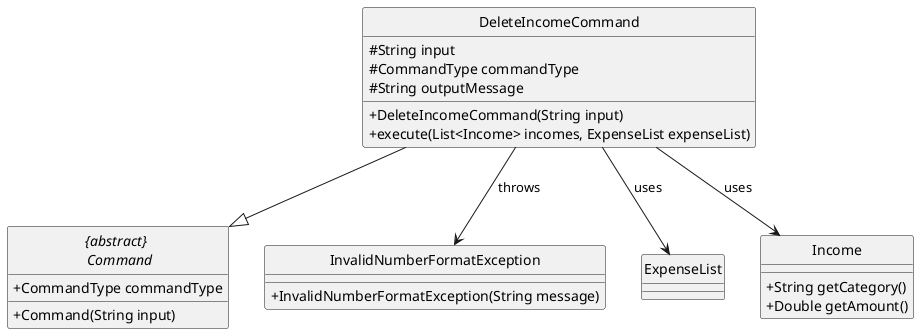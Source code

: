 participant "InvalidNumberFormatException" as InvalidNumberFormatException

@startuml


hide circle
skinparam classAttributeIconSize 0


    class DeleteIncomeCommand {
        # String input
        # CommandType commandType
        # String outputMessage
        + DeleteIncomeCommand(String input)
        + execute(List<Income> incomes, ExpenseList expenseList)
    }
    abstract class "{abstract} \n Command" {
        + Command(String input)
        + CommandType commandType
    }



    class InvalidNumberFormatException{
        + InvalidNumberFormatException(String message)
    }



    class ExpenseList



    class Income {
        + String getCategory()
        + Double getAmount()
    }




DeleteIncomeCommand --|> "{abstract} \n Command"
DeleteIncomeCommand --> InvalidNumberFormatException : throws
DeleteIncomeCommand --> Income : uses
DeleteIncomeCommand --> ExpenseList : uses

@enduml